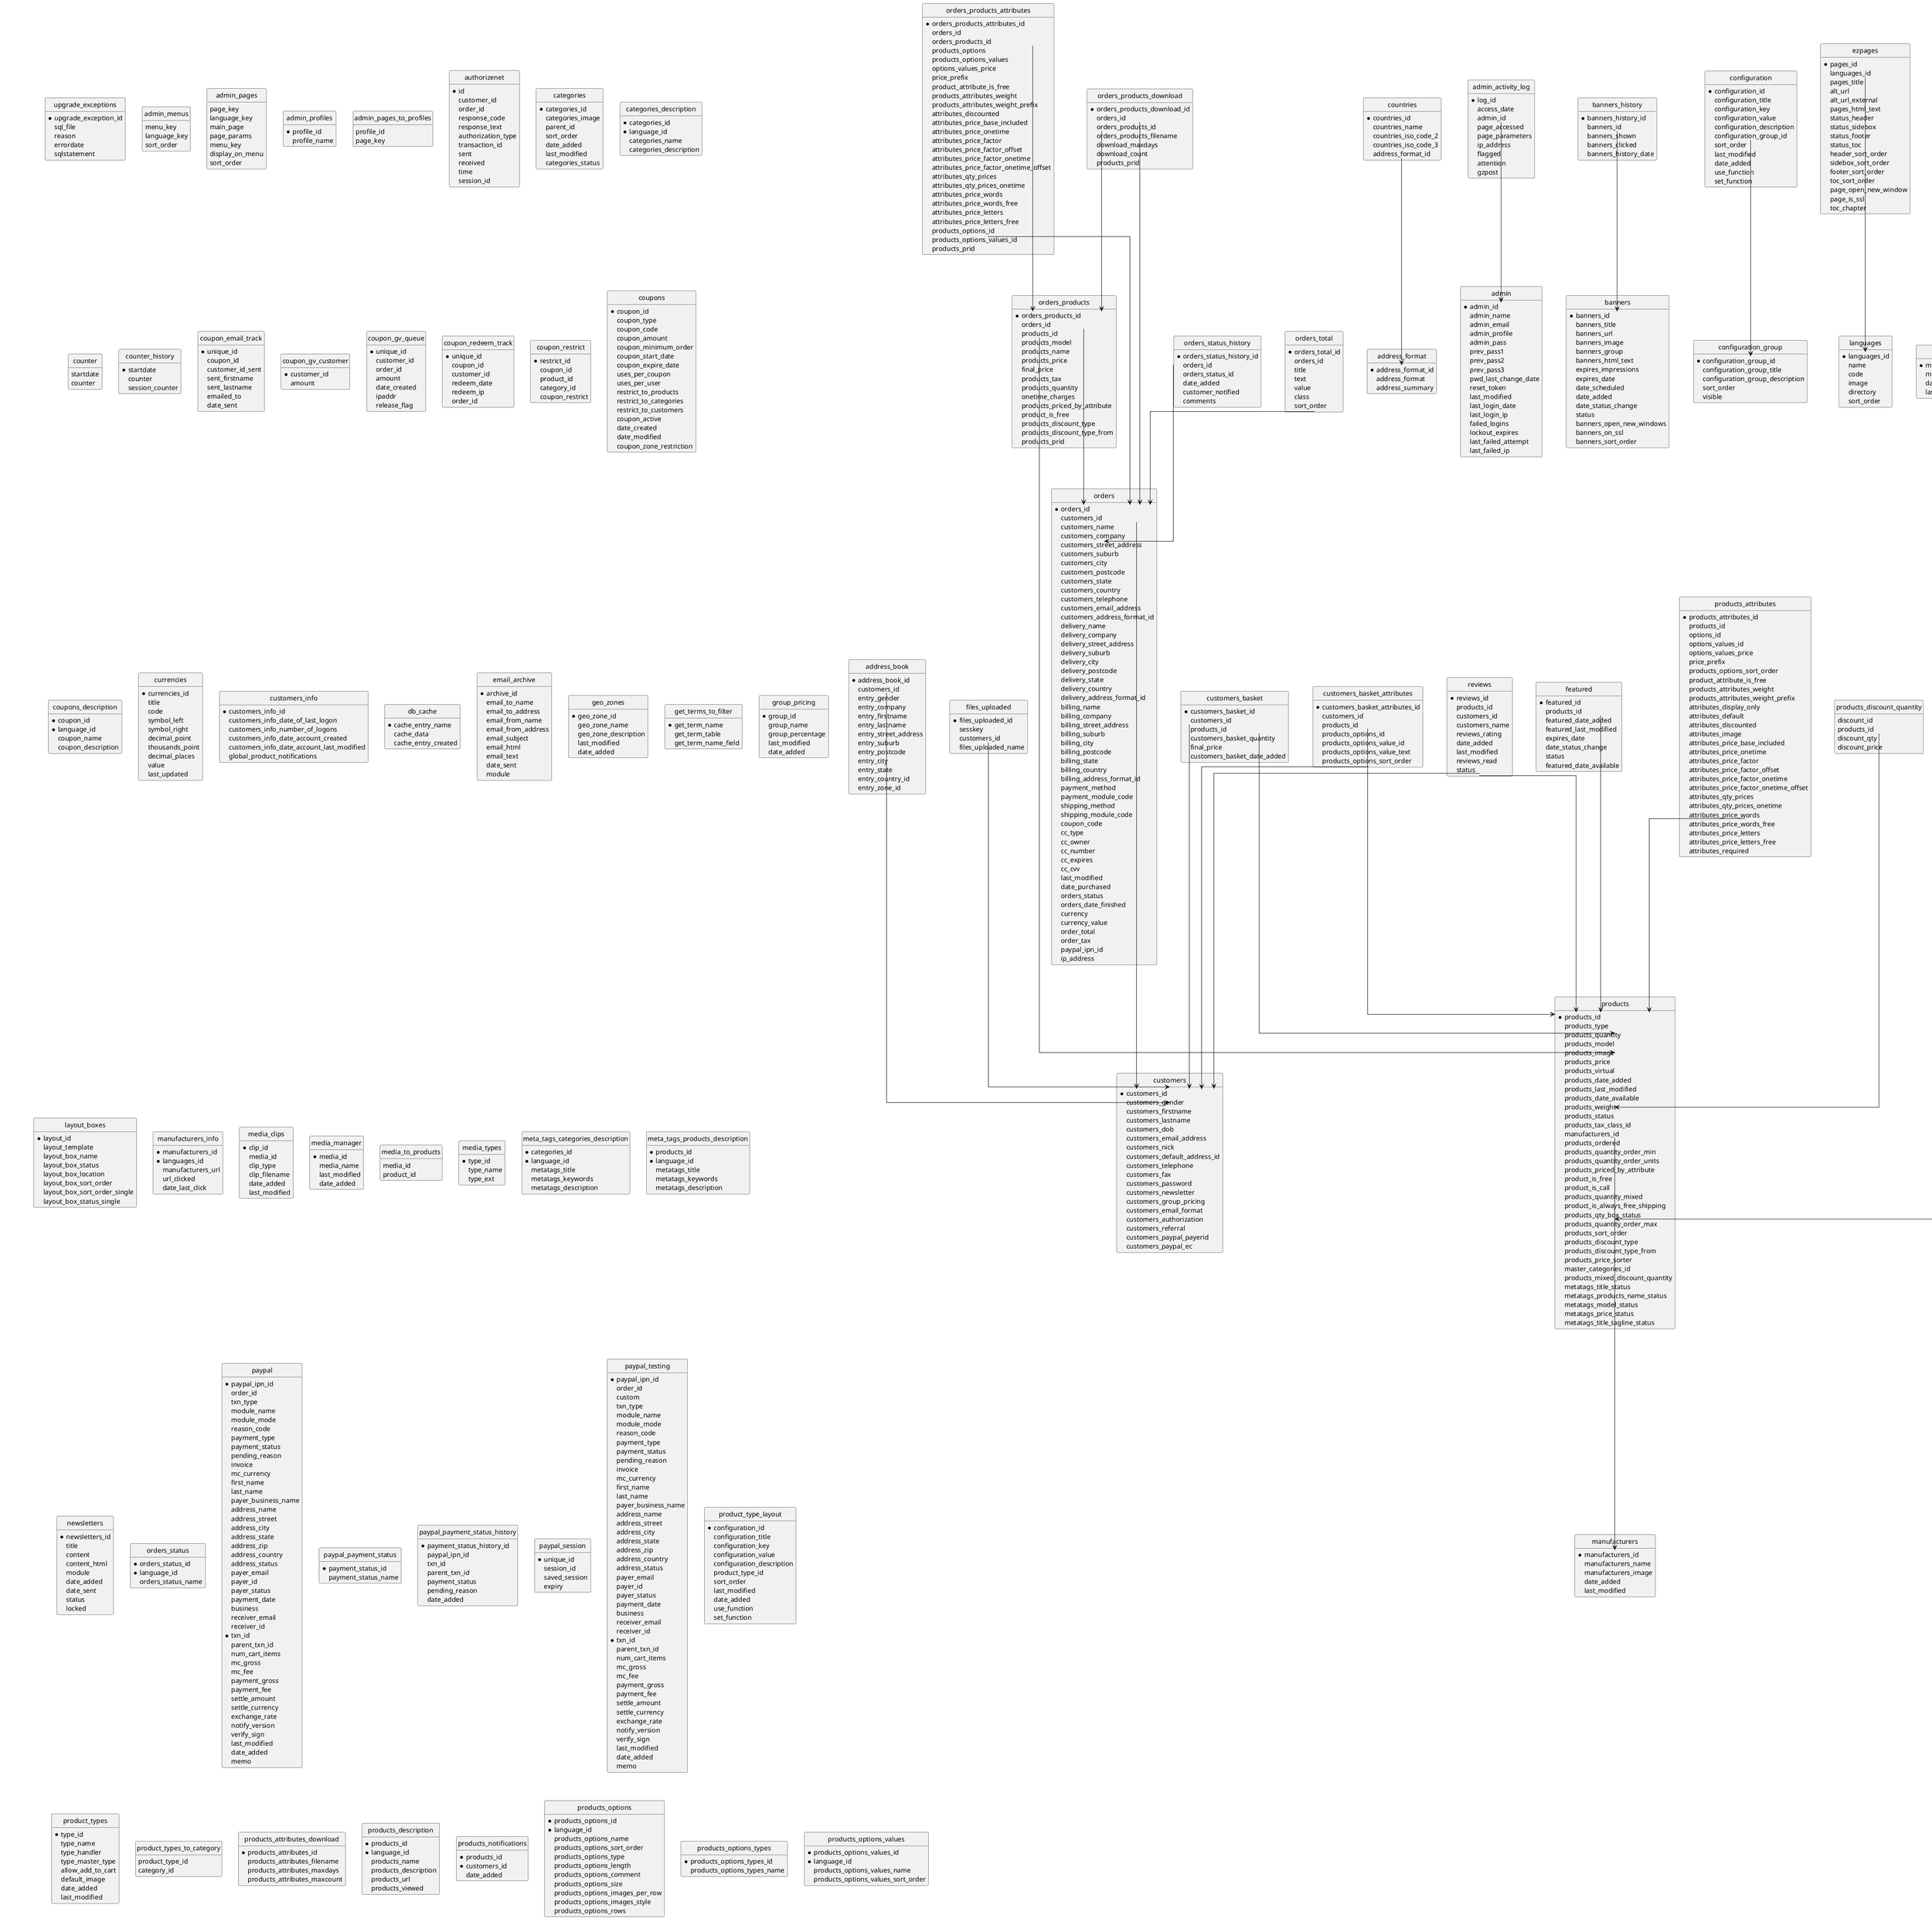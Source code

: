 @startuml

' hide the spot
hide circle
hide methods
hide stereotypes

' avoid problems with angled crows feet
skinparam linetype ortho

entity upgrade_exceptions {
  *upgrade_exception_id
  sql_file
  reason
  errordate
  sqlstatement
}
entity address_book {
  *address_book_id
  customers_id
  entry_gender
  entry_company
  entry_firstname
  entry_lastname
  entry_street_address
  entry_suburb
  entry_postcode
  entry_city
  entry_state
  entry_country_id
  entry_zone_id
}
entity address_format {
  *address_format_id
  address_format
  address_summary
}
entity admin {
  *admin_id
  admin_name
  admin_email
  admin_profile
  admin_pass
  prev_pass1
  prev_pass2
  prev_pass3
  pwd_last_change_date
  reset_token
  last_modified
  last_login_date
  last_login_ip
  failed_logins
  lockout_expires
  last_failed_attempt
  last_failed_ip
}
entity admin_activity_log {
  *log_id
  access_date
  admin_id
  page_accessed
  page_parameters
  ip_address
  flagged
  attention
  gzpost
}
entity admin_menus {
  menu_key
  language_key
  sort_order
}
entity admin_pages {
  page_key
  language_key
  main_page
  page_params
  menu_key
  display_on_menu
  sort_order
}
entity admin_profiles {
  *profile_id
  profile_name
}
entity admin_pages_to_profiles {
  profile_id
  page_key
}
entity authorizenet {
  *id
  customer_id
  order_id
  response_code
  response_text
  authorization_type
  transaction_id
  sent
  received
  time
  session_id
}
entity banners {
  *banners_id
  banners_title
  banners_url
  banners_image
  banners_group
  banners_html_text
  expires_impressions
  expires_date
  date_scheduled
  date_added
  date_status_change
  status
  banners_open_new_windows
  banners_on_ssl
  banners_sort_order
}
entity banners_history {
  *banners_history_id
  banners_id
  banners_shown
  banners_clicked
  banners_history_date
}
entity categories {
  *categories_id
  categories_image
  parent_id
  sort_order
  date_added
  last_modified
  categories_status
}
entity categories_description {
  *categories_id
  *language_id
  categories_name
  categories_description
}
entity configuration {
  *configuration_id
  configuration_title
  configuration_key
  configuration_value
  configuration_description
  configuration_group_id
  sort_order
  last_modified
  date_added
  use_function
  set_function
}
entity configuration_group {
  *configuration_group_id
  configuration_group_title
  configuration_group_description
  sort_order
  visible
}
entity counter {
  startdate
  counter
}
entity counter_history {
  *startdate
  counter
  session_counter
}
entity countries {
  *countries_id
  countries_name
  countries_iso_code_2
  countries_iso_code_3
  address_format_id
}
entity coupon_email_track {
  *unique_id
  coupon_id
  customer_id_sent
  sent_firstname
  sent_lastname
  emailed_to
  date_sent
}
entity coupon_gv_customer {
  *customer_id
  amount
}
entity coupon_gv_queue {
  *unique_id
  customer_id
  order_id
  amount
  date_created
  ipaddr
  release_flag
}
entity coupon_redeem_track {
  *unique_id
  coupon_id
  customer_id
  redeem_date
  redeem_ip
  order_id
}
entity coupon_restrict {
  *restrict_id
  coupon_id
  product_id
  category_id
  coupon_restrict
}
entity coupons {
  *coupon_id
  coupon_type
  coupon_code
  coupon_amount
  coupon_minimum_order
  coupon_start_date
  coupon_expire_date
  uses_per_coupon
  uses_per_user
  restrict_to_products
  restrict_to_categories
  restrict_to_customers
  coupon_active
  date_created
  date_modified
  coupon_zone_restriction
}
entity coupons_description {
  *coupon_id
  *language_id
  coupon_name
  coupon_description
}
entity currencies {
  *currencies_id
  title
  code
  symbol_left
  symbol_right
  decimal_point
  thousands_point
  decimal_places
  value
  last_updated
}
entity customers {
  *customers_id
  customers_gender
  customers_firstname
  customers_lastname
  customers_dob
  customers_email_address
  customers_nick
  customers_default_address_id
  customers_telephone
  customers_fax
  customers_password
  customers_newsletter
  customers_group_pricing
  customers_email_format
  customers_authorization
  customers_referral
  customers_paypal_payerid
  customers_paypal_ec
}
entity customers_basket {
  *customers_basket_id
  customers_id
  products_id
  customers_basket_quantity
  final_price
  customers_basket_date_added
}
entity customers_basket_attributes {
  *customers_basket_attributes_id
  customers_id
  products_id
  products_options_id
  products_options_value_id
  products_options_value_text
  products_options_sort_order
}
entity customers_info {
  *customers_info_id
  customers_info_date_of_last_logon
  customers_info_number_of_logons
  customers_info_date_account_created
  customers_info_date_account_last_modified
  global_product_notifications
}
entity db_cache {
  *cache_entry_name
  cache_data
  cache_entry_created
}
entity email_archive {
  *archive_id
  email_to_name
  email_to_address
  email_from_name
  email_from_address
  email_subject
  email_html
  email_text
  date_sent
  module
}
entity ezpages {
  *pages_id
  languages_id
  pages_title
  alt_url
  alt_url_external
  pages_html_text
  status_header
  status_sidebox
  status_footer
  status_toc
  header_sort_order
  sidebox_sort_order
  footer_sort_order
  toc_sort_order
  page_open_new_window
  page_is_ssl
  toc_chapter
}
entity featured {
  *featured_id
  products_id
  featured_date_added
  featured_last_modified
  expires_date
  date_status_change
  status
  featured_date_available
}
entity files_uploaded {
  *files_uploaded_id
  sesskey
  customers_id
  files_uploaded_name
}
entity geo_zones {
  *geo_zone_id
  geo_zone_name
  geo_zone_description
  last_modified
  date_added
}
entity get_terms_to_filter {
  *get_term_name
  get_term_table
  get_term_name_field
}
entity group_pricing {
  *group_id
  group_name
  group_percentage
  last_modified
  date_added
}
entity languages {
  *languages_id
  name
  code
  image
  directory
  sort_order
}
entity layout_boxes {
  *layout_id
  layout_template
  layout_box_name
  layout_box_status
  layout_box_location
  layout_box_sort_order
  layout_box_sort_order_single
  layout_box_status_single
}
entity manufacturers {
  *manufacturers_id
  manufacturers_name
  manufacturers_image
  date_added
  last_modified
}
entity manufacturers_info {
  *manufacturers_id
  *languages_id
  manufacturers_url
  url_clicked
  date_last_click
}
entity media_clips {
  *clip_id
  media_id
  clip_type
  clip_filename
  date_added
  last_modified
}
entity media_manager {
  *media_id
  media_name
  last_modified
  date_added
}
entity media_to_products {
  media_id
  product_id
}
entity media_types {
  *type_id
  type_name
  type_ext
}
entity meta_tags_categories_description {
  *categories_id
  *language_id
  metatags_title
  metatags_keywords
  metatags_description
}
entity meta_tags_products_description {
  *products_id
  *language_id
  metatags_title
  metatags_keywords
  metatags_description
}
entity music_genre {
  *music_genre_id
  music_genre_name
  date_added
  last_modified
}
entity newsletters {
  *newsletters_id
  title
  content
  content_html
  module
  date_added
  date_sent
  status
  locked
}
entity orders {
  *orders_id
  customers_id
  customers_name
  customers_company
  customers_street_address
  customers_suburb
  customers_city
  customers_postcode
  customers_state
  customers_country
  customers_telephone
  customers_email_address
  customers_address_format_id
  delivery_name
  delivery_company
  delivery_street_address
  delivery_suburb
  delivery_city
  delivery_postcode
  delivery_state
  delivery_country
  delivery_address_format_id
  billing_name
  billing_company
  billing_street_address
  billing_suburb
  billing_city
  billing_postcode
  billing_state
  billing_country
  billing_address_format_id
  payment_method
  payment_module_code
  shipping_method
  shipping_module_code
  coupon_code
  cc_type
  cc_owner
  cc_number
  cc_expires
  cc_cvv
  last_modified
  date_purchased
  orders_status
  orders_date_finished
  currency
  currency_value
  order_total
  order_tax
  paypal_ipn_id
  ip_address
}
entity orders_products {
  *orders_products_id
  orders_id
  products_id
  products_model
  products_name
  products_price
  final_price
  products_tax
  products_quantity
  onetime_charges
  products_priced_by_attribute
  product_is_free
  products_discount_type
  products_discount_type_from
  products_prid
}
entity orders_products_attributes {
  *orders_products_attributes_id
  orders_id
  orders_products_id
  products_options
  products_options_values
  options_values_price
  price_prefix
  product_attribute_is_free
  products_attributes_weight
  products_attributes_weight_prefix
  attributes_discounted
  attributes_price_base_included
  attributes_price_onetime
  attributes_price_factor
  attributes_price_factor_offset
  attributes_price_factor_onetime
  attributes_price_factor_onetime_offset
  attributes_qty_prices
  attributes_qty_prices_onetime
  attributes_price_words
  attributes_price_words_free
  attributes_price_letters
  attributes_price_letters_free
  products_options_id
  products_options_values_id
  products_prid
}
entity orders_products_download {
  *orders_products_download_id
  orders_id
  orders_products_id
  orders_products_filename
  download_maxdays
  download_count
  products_prid
}
entity orders_status {
  *orders_status_id
  *language_id
  orders_status_name
}
entity orders_status_history {
  *orders_status_history_id
  orders_id
  orders_status_id
  date_added
  customer_notified
  comments
}
entity orders_total {
  *orders_total_id
  orders_id
  title
  text
  value
  class
  sort_order
}
entity paypal {
  *paypal_ipn_id
  order_id
  txn_type
  module_name
  module_mode
  reason_code
  payment_type
  payment_status
  pending_reason
  invoice
  mc_currency
  first_name
  last_name
  payer_business_name
  address_name
  address_street
  address_city
  address_state
  address_zip
  address_country
  address_status
  payer_email
  payer_id
  payer_status
  payment_date
  business
  receiver_email
  receiver_id
  *txn_id
  parent_txn_id
  num_cart_items
  mc_gross
  mc_fee
  payment_gross
  payment_fee
  settle_amount
  settle_currency
  exchange_rate
  notify_version
  verify_sign
  last_modified
  date_added
  memo
}
entity paypal_payment_status {
  *payment_status_id
  payment_status_name
}
entity paypal_payment_status_history {
  *payment_status_history_id
  paypal_ipn_id
  txn_id
  parent_txn_id
  payment_status
  pending_reason
  date_added
}
entity paypal_session {
  *unique_id
  session_id
  saved_session
  expiry
}
entity paypal_testing {
  *paypal_ipn_id
  order_id
  custom
  txn_type
  module_name
  module_mode
  reason_code
  payment_type
  payment_status
  pending_reason
  invoice
  mc_currency
  first_name
  last_name
  payer_business_name
  address_name
  address_street
  address_city
  address_state
  address_zip
  address_country
  address_status
  payer_email
  payer_id
  payer_status
  payment_date
  business
  receiver_email
  receiver_id
  *txn_id
  parent_txn_id
  num_cart_items
  mc_gross
  mc_fee
  payment_gross
  payment_fee
  settle_amount
  settle_currency
  exchange_rate
  notify_version
  verify_sign
  last_modified
  date_added
  memo
}
entity product_music_extra {
  *products_id
  artists_id
  record_company_id
  music_genre_id
}
entity product_type_layout {
  *configuration_id
  configuration_title
  configuration_key
  configuration_value
  configuration_description
  product_type_id
  sort_order
  last_modified
  date_added
  use_function
  set_function
}
entity product_types {
  *type_id
  type_name
  type_handler
  type_master_type
  allow_add_to_cart
  default_image
  date_added
  last_modified
}
entity product_types_to_category {
  product_type_id
  category_id
}
entity products {
  *products_id
  products_type
  products_quantity
  products_model
  products_image
  products_price
  products_virtual
  products_date_added
  products_last_modified
  products_date_available
  products_weight
  products_status
  products_tax_class_id
  manufacturers_id
  products_ordered
  products_quantity_order_min
  products_quantity_order_units
  products_priced_by_attribute
  product_is_free
  product_is_call
  products_quantity_mixed
  product_is_always_free_shipping
  products_qty_box_status
  products_quantity_order_max
  products_sort_order
  products_discount_type
  products_discount_type_from
  products_price_sorter
  master_categories_id
  products_mixed_discount_quantity
  metatags_title_status
  metatags_products_name_status
  metatags_model_status
  metatags_price_status
  metatags_title_tagline_status
}
entity products_attributes {
  *products_attributes_id
  products_id
  options_id
  options_values_id
  options_values_price
  price_prefix
  products_options_sort_order
  product_attribute_is_free
  products_attributes_weight
  products_attributes_weight_prefix
  attributes_display_only
  attributes_default
  attributes_discounted
  attributes_image
  attributes_price_base_included
  attributes_price_onetime
  attributes_price_factor
  attributes_price_factor_offset
  attributes_price_factor_onetime
  attributes_price_factor_onetime_offset
  attributes_qty_prices
  attributes_qty_prices_onetime
  attributes_price_words
  attributes_price_words_free
  attributes_price_letters
  attributes_price_letters_free
  attributes_required
}
entity products_attributes_download {
  *products_attributes_id
  products_attributes_filename
  products_attributes_maxdays
  products_attributes_maxcount
}
entity products_description {
  *products_id
  *language_id
  products_name
  products_description
  products_url
  products_viewed
}
entity products_discount_quantity {
  discount_id
  products_id
  discount_qty
  discount_price
}
entity products_notifications {
  *products_id
  *customers_id
  date_added
}
entity products_options {
  *products_options_id
  *language_id
  products_options_name
  products_options_sort_order
  products_options_type
  products_options_length
  products_options_comment
  products_options_size
  products_options_images_per_row
  products_options_images_style
  products_options_rows
}
entity products_options_types {
  *products_options_types_id
  products_options_types_name
}
entity products_options_values {
  *products_options_values_id
  *language_id
  products_options_values_name
  products_options_values_sort_order
}
entity products_options_values_to_products_options {
  *products_options_values_to_products_options_id
  products_options_id
  products_options_values_id
}
entity products_to_categories {
  *products_id
  *categories_id
}
entity project_version {
  *project_version_id
  project_version_key
  project_version_major
  project_version_minor
  project_version_patch1
  project_version_patch2
  project_version_patch1_source
  project_version_patch2_source
  project_version_comment
  project_version_date_applied
}
entity project_version_history {
  *project_version_id
  project_version_key
  project_version_major
  project_version_minor
  project_version_patch
  project_version_comment
  project_version_date_applied
}
entity query_builder {
  *query_id
  query_category
  query_name
  query_description
  query_string
  query_keys_list
}
entity record_artists {
  *artists_id
  artists_name
  artists_image
  date_added
  last_modified
}
entity record_artists_info {
  *artists_id
  *languages_id
  artists_url
  url_clicked
  date_last_click
}
entity record_company {
  *record_company_id
  record_company_name
  record_company_image
  date_added
  last_modified
}
entity record_company_info {
  *record_company_id
  *languages_id
  record_company_url
  url_clicked
  date_last_click
}
entity reviews {
  *reviews_id
  products_id
  customers_id
  customers_name
  reviews_rating
  date_added
  last_modified
  reviews_read
  status
}
entity reviews_description {
  *reviews_id
  *languages_id
  reviews_text
}
entity salemaker_sales {
  *sale_id
  sale_status
  sale_name
  sale_deduction_value
  sale_deduction_type
  sale_pricerange_from
  sale_pricerange_to
  sale_specials_condition
  sale_categories_selected
  sale_categories_all
  sale_date_start
  sale_date_end
  sale_date_added
  sale_date_last_modified
  sale_date_status_change
}
entity sessions {
  *sesskey
  expiry
  value
}
entity specials {
  *specials_id
  products_id
  specials_new_products_price
  specials_date_added
  specials_last_modified
  expires_date
  date_status_change
  status
  specials_date_available
}
entity tax_class {
  *tax_class_id
  tax_class_title
  tax_class_description
  last_modified
  date_added
}
entity tax_rates {
  *tax_rates_id
  tax_zone_id
  tax_class_id
  tax_priority
  tax_rate
  tax_description
  last_modified
  date_added
}
entity template_select {
  *template_id
  template_dir
  template_language
}
entity whos_online {
  customer_id
  full_name
  session_id
  ip_address
  time_entry
  time_last_click
  last_page_url
  host_address
  user_agent
}
entity zones {
  *zone_id
  zone_country_id
  zone_code
  zone_name
}
entity zones_to_geo_zones {
  *association_id
  zone_country_id
  zone_id
  geo_zone_id
  last_modified
  date_added
}


address_book::customers_id --> customers::customers_id
admin_activity_log::admin_id --> admin::admin_id
banners_history::banners_id --> banners::banners_id
configuration::configuration_group_id --> configuration_group::configuration_group_id
countries::address_format_id --> address_format::address_format_id
customers_basket::customers_id --> customers::customers_id
customers_basket::products_id --> products::products_id
customers_basket_attributes::customers_id --> customers::customers_id
customers_basket_attributes::products_id --> products::products_id
ezpages::languages_id --> languages::languages_id
featured::products_id --> products::products_id
files_uploaded::customers_id --> customers::customers_id
orders::customers_id --> customers::customers_id
orders_products::orders_id --> orders::orders_id
orders_products::products_id --> products::products_id
orders_products_attributes::orders_id --> orders::orders_id
orders_products_attributes::orders_products_id --> orders_products::orders_products_id
orders_products_download::orders_id --> orders::orders_id
orders_products_download::orders_products_id --> orders_products::orders_products_id
orders_status_history::orders_id --> orders::orders_id
orders_total::orders_id --> orders::orders_id
product_music_extra::record_company_id --> record_company::record_company_id
product_music_extra::music_genre_id --> music_genre::music_genre_id
products::manufacturers_id --> manufacturers::manufacturers_id
products_attributes::products_id --> products::products_id
products_discount_quantity::products_id --> products::products_id
reviews::products_id --> products::products_id
reviews::customers_id --> customers::customers_id
specials::products_id --> products::products_id
tax_rates::tax_class_id --> tax_class::tax_class_id

@enduml
